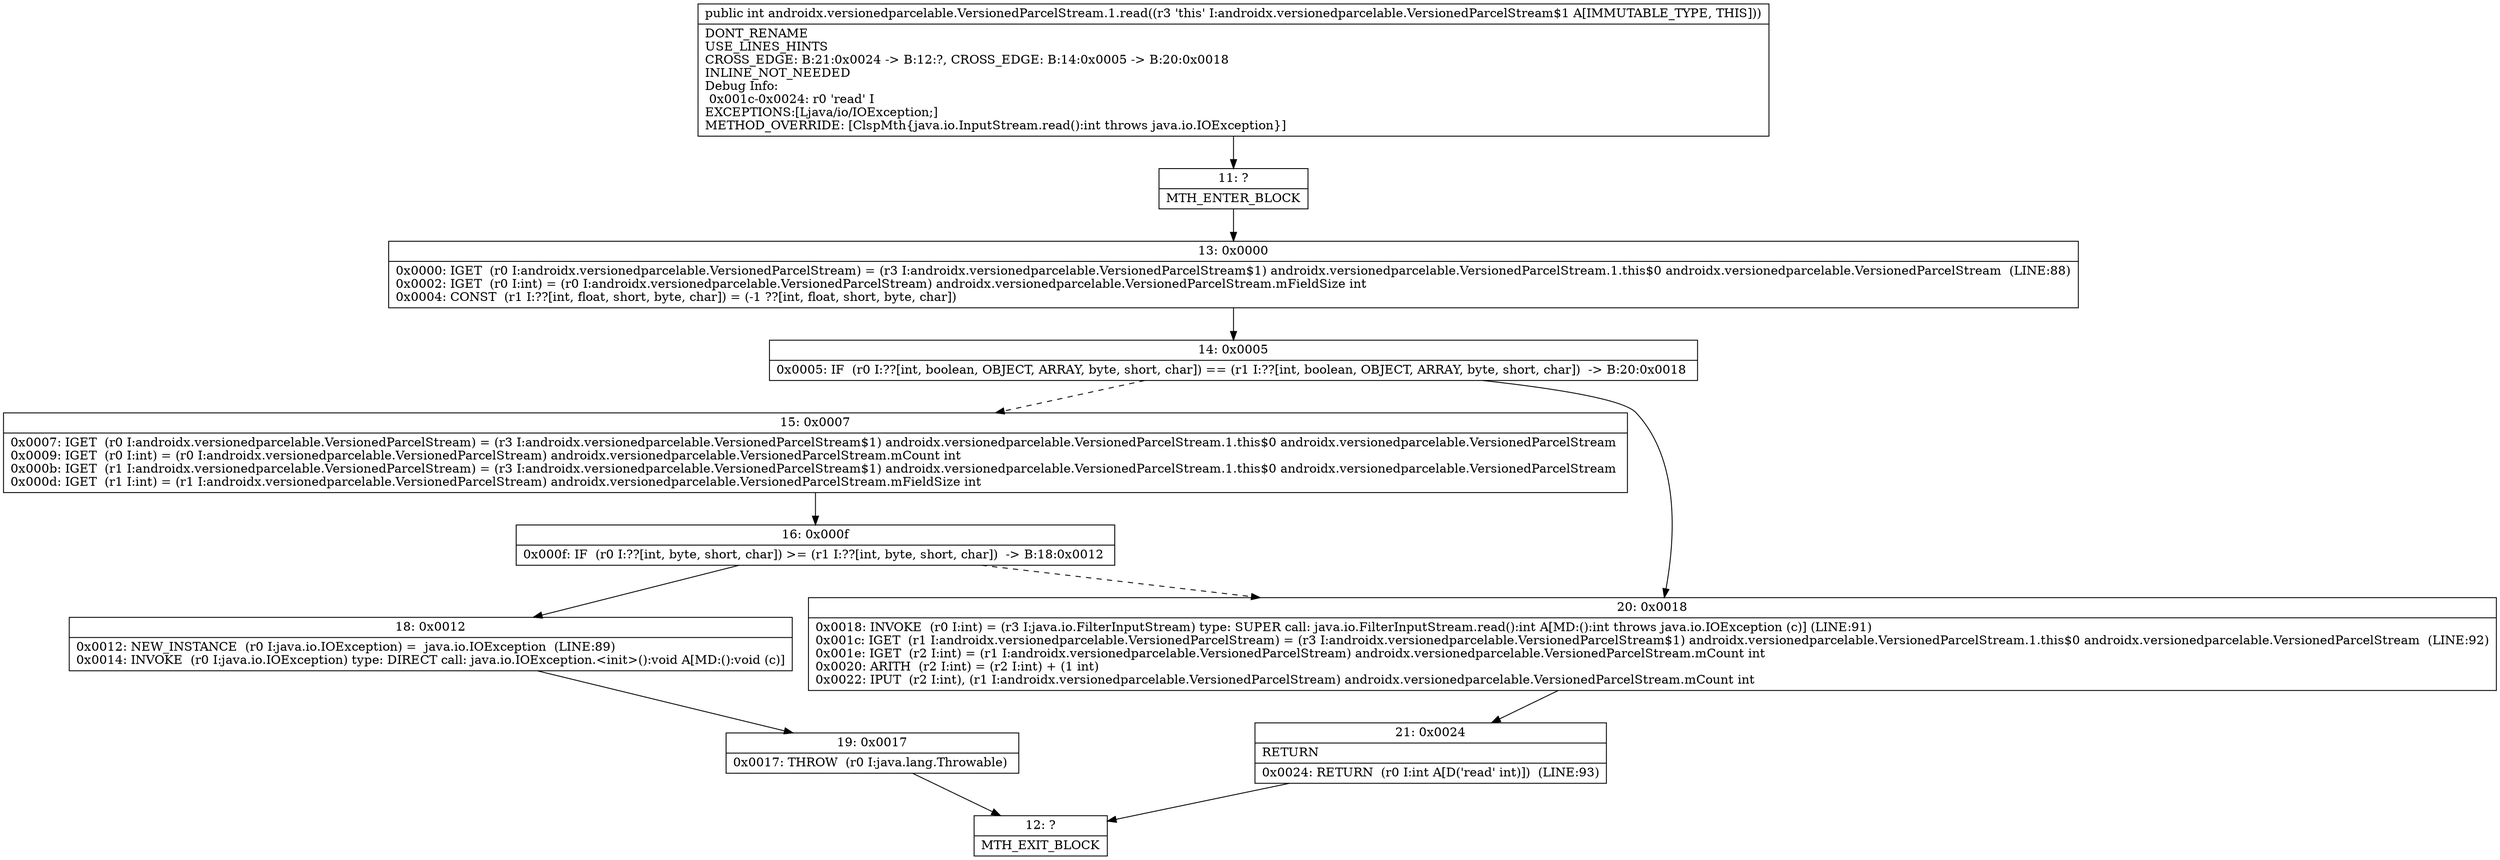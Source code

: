 digraph "CFG forandroidx.versionedparcelable.VersionedParcelStream.1.read()I" {
Node_11 [shape=record,label="{11\:\ ?|MTH_ENTER_BLOCK\l}"];
Node_13 [shape=record,label="{13\:\ 0x0000|0x0000: IGET  (r0 I:androidx.versionedparcelable.VersionedParcelStream) = (r3 I:androidx.versionedparcelable.VersionedParcelStream$1) androidx.versionedparcelable.VersionedParcelStream.1.this$0 androidx.versionedparcelable.VersionedParcelStream  (LINE:88)\l0x0002: IGET  (r0 I:int) = (r0 I:androidx.versionedparcelable.VersionedParcelStream) androidx.versionedparcelable.VersionedParcelStream.mFieldSize int \l0x0004: CONST  (r1 I:??[int, float, short, byte, char]) = (\-1 ??[int, float, short, byte, char]) \l}"];
Node_14 [shape=record,label="{14\:\ 0x0005|0x0005: IF  (r0 I:??[int, boolean, OBJECT, ARRAY, byte, short, char]) == (r1 I:??[int, boolean, OBJECT, ARRAY, byte, short, char])  \-\> B:20:0x0018 \l}"];
Node_15 [shape=record,label="{15\:\ 0x0007|0x0007: IGET  (r0 I:androidx.versionedparcelable.VersionedParcelStream) = (r3 I:androidx.versionedparcelable.VersionedParcelStream$1) androidx.versionedparcelable.VersionedParcelStream.1.this$0 androidx.versionedparcelable.VersionedParcelStream \l0x0009: IGET  (r0 I:int) = (r0 I:androidx.versionedparcelable.VersionedParcelStream) androidx.versionedparcelable.VersionedParcelStream.mCount int \l0x000b: IGET  (r1 I:androidx.versionedparcelable.VersionedParcelStream) = (r3 I:androidx.versionedparcelable.VersionedParcelStream$1) androidx.versionedparcelable.VersionedParcelStream.1.this$0 androidx.versionedparcelable.VersionedParcelStream \l0x000d: IGET  (r1 I:int) = (r1 I:androidx.versionedparcelable.VersionedParcelStream) androidx.versionedparcelable.VersionedParcelStream.mFieldSize int \l}"];
Node_16 [shape=record,label="{16\:\ 0x000f|0x000f: IF  (r0 I:??[int, byte, short, char]) \>= (r1 I:??[int, byte, short, char])  \-\> B:18:0x0012 \l}"];
Node_18 [shape=record,label="{18\:\ 0x0012|0x0012: NEW_INSTANCE  (r0 I:java.io.IOException) =  java.io.IOException  (LINE:89)\l0x0014: INVOKE  (r0 I:java.io.IOException) type: DIRECT call: java.io.IOException.\<init\>():void A[MD:():void (c)]\l}"];
Node_19 [shape=record,label="{19\:\ 0x0017|0x0017: THROW  (r0 I:java.lang.Throwable) \l}"];
Node_12 [shape=record,label="{12\:\ ?|MTH_EXIT_BLOCK\l}"];
Node_20 [shape=record,label="{20\:\ 0x0018|0x0018: INVOKE  (r0 I:int) = (r3 I:java.io.FilterInputStream) type: SUPER call: java.io.FilterInputStream.read():int A[MD:():int throws java.io.IOException (c)] (LINE:91)\l0x001c: IGET  (r1 I:androidx.versionedparcelable.VersionedParcelStream) = (r3 I:androidx.versionedparcelable.VersionedParcelStream$1) androidx.versionedparcelable.VersionedParcelStream.1.this$0 androidx.versionedparcelable.VersionedParcelStream  (LINE:92)\l0x001e: IGET  (r2 I:int) = (r1 I:androidx.versionedparcelable.VersionedParcelStream) androidx.versionedparcelable.VersionedParcelStream.mCount int \l0x0020: ARITH  (r2 I:int) = (r2 I:int) + (1 int) \l0x0022: IPUT  (r2 I:int), (r1 I:androidx.versionedparcelable.VersionedParcelStream) androidx.versionedparcelable.VersionedParcelStream.mCount int \l}"];
Node_21 [shape=record,label="{21\:\ 0x0024|RETURN\l|0x0024: RETURN  (r0 I:int A[D('read' int)])  (LINE:93)\l}"];
MethodNode[shape=record,label="{public int androidx.versionedparcelable.VersionedParcelStream.1.read((r3 'this' I:androidx.versionedparcelable.VersionedParcelStream$1 A[IMMUTABLE_TYPE, THIS]))  | DONT_RENAME\lUSE_LINES_HINTS\lCROSS_EDGE: B:21:0x0024 \-\> B:12:?, CROSS_EDGE: B:14:0x0005 \-\> B:20:0x0018\lINLINE_NOT_NEEDED\lDebug Info:\l  0x001c\-0x0024: r0 'read' I\lEXCEPTIONS:[Ljava\/io\/IOException;]\lMETHOD_OVERRIDE: [ClspMth\{java.io.InputStream.read():int throws java.io.IOException\}]\l}"];
MethodNode -> Node_11;Node_11 -> Node_13;
Node_13 -> Node_14;
Node_14 -> Node_15[style=dashed];
Node_14 -> Node_20;
Node_15 -> Node_16;
Node_16 -> Node_18;
Node_16 -> Node_20[style=dashed];
Node_18 -> Node_19;
Node_19 -> Node_12;
Node_20 -> Node_21;
Node_21 -> Node_12;
}


